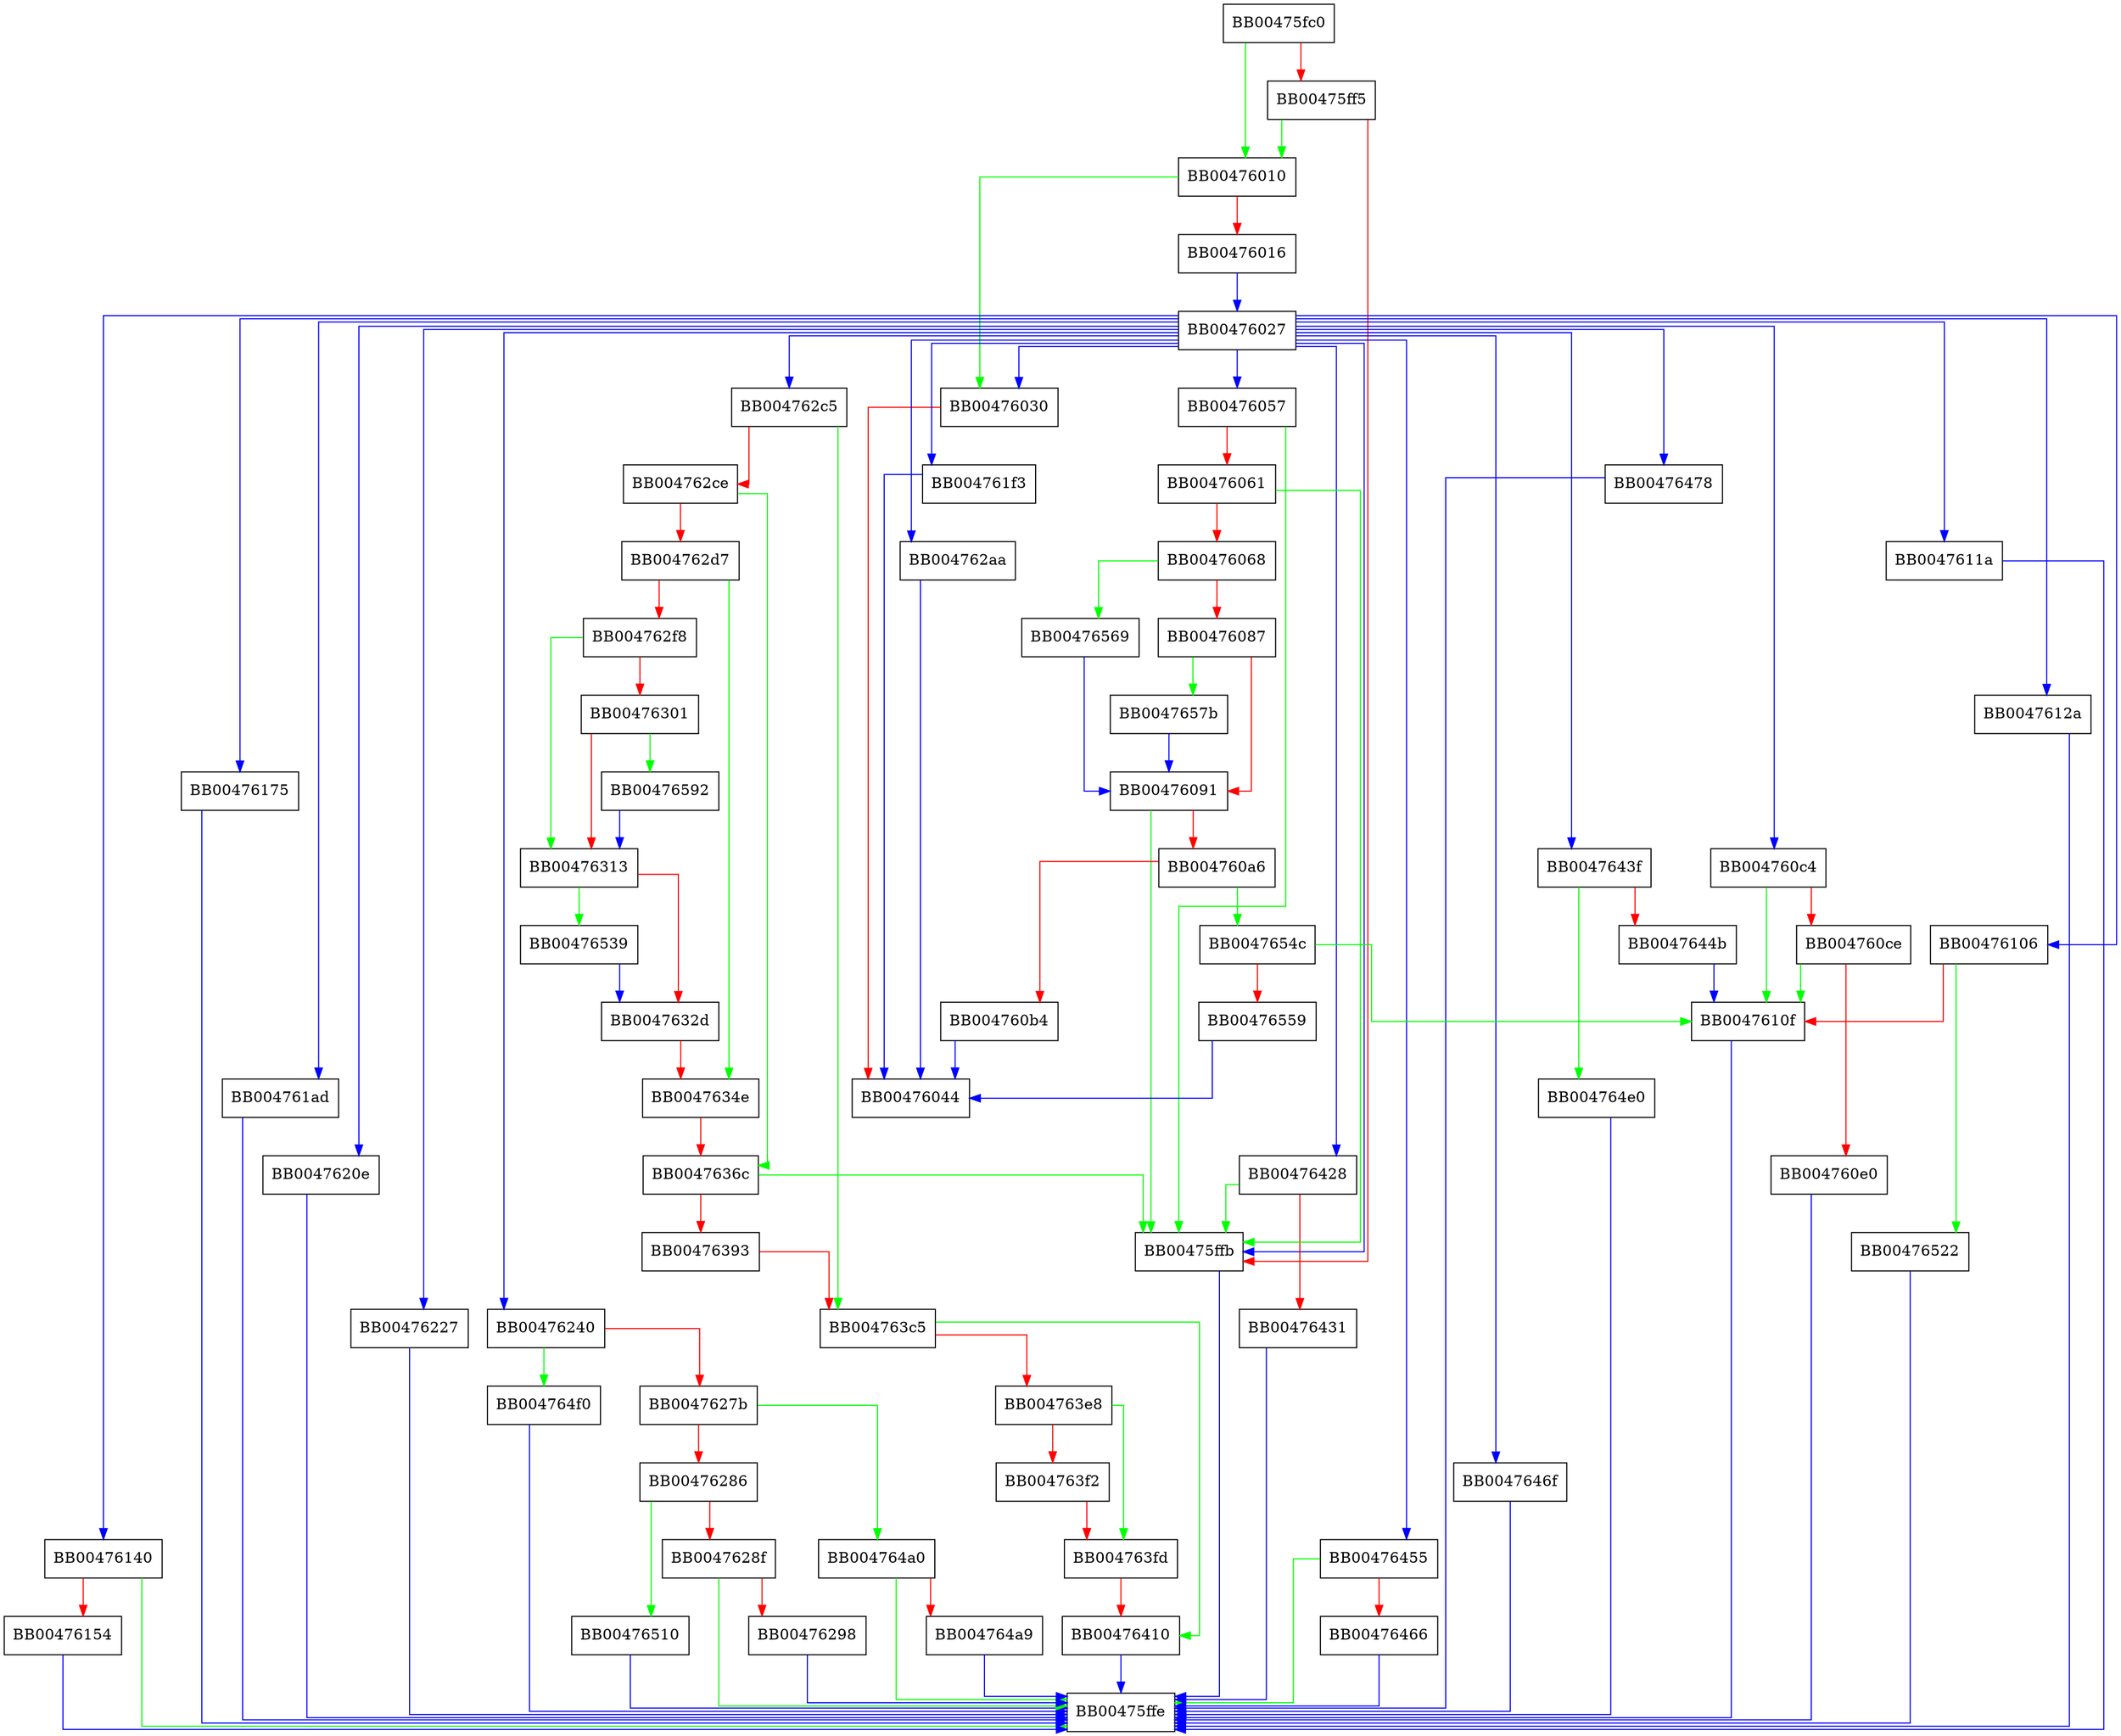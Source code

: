 digraph ssl_ctrl {
  node [shape="box"];
  graph [splines=ortho];
  BB00475fc0 -> BB00476010 [color="green"];
  BB00475fc0 -> BB00475ff5 [color="red"];
  BB00475ff5 -> BB00476010 [color="green"];
  BB00475ff5 -> BB00475ffb [color="red"];
  BB00475ffb -> BB00475ffe [color="blue"];
  BB00476010 -> BB00476030 [color="green"];
  BB00476010 -> BB00476016 [color="red"];
  BB00476016 -> BB00476027 [color="blue"];
  BB00476027 -> BB00476030 [color="blue"];
  BB00476027 -> BB00476057 [color="blue"];
  BB00476027 -> BB00475ffb [color="blue"];
  BB00476027 -> BB004760c4 [color="blue"];
  BB00476027 -> BB00476106 [color="blue"];
  BB00476027 -> BB0047611a [color="blue"];
  BB00476027 -> BB0047612a [color="blue"];
  BB00476027 -> BB00476140 [color="blue"];
  BB00476027 -> BB00476175 [color="blue"];
  BB00476027 -> BB004761ad [color="blue"];
  BB00476027 -> BB004761f3 [color="blue"];
  BB00476027 -> BB0047620e [color="blue"];
  BB00476027 -> BB00476227 [color="blue"];
  BB00476027 -> BB00476240 [color="blue"];
  BB00476027 -> BB004762aa [color="blue"];
  BB00476027 -> BB004762c5 [color="blue"];
  BB00476027 -> BB00476428 [color="blue"];
  BB00476027 -> BB0047643f [color="blue"];
  BB00476027 -> BB00476455 [color="blue"];
  BB00476027 -> BB0047646f [color="blue"];
  BB00476027 -> BB00476478 [color="blue"];
  BB00476030 -> BB00476044 [color="red"];
  BB00476057 -> BB00475ffb [color="green"];
  BB00476057 -> BB00476061 [color="red"];
  BB00476061 -> BB00475ffb [color="green"];
  BB00476061 -> BB00476068 [color="red"];
  BB00476068 -> BB00476569 [color="green"];
  BB00476068 -> BB00476087 [color="red"];
  BB00476087 -> BB0047657b [color="green"];
  BB00476087 -> BB00476091 [color="red"];
  BB00476091 -> BB00475ffb [color="green"];
  BB00476091 -> BB004760a6 [color="red"];
  BB004760a6 -> BB0047654c [color="green"];
  BB004760a6 -> BB004760b4 [color="red"];
  BB004760b4 -> BB00476044 [color="blue"];
  BB004760c4 -> BB0047610f [color="green"];
  BB004760c4 -> BB004760ce [color="red"];
  BB004760ce -> BB0047610f [color="green"];
  BB004760ce -> BB004760e0 [color="red"];
  BB004760e0 -> BB00475ffe [color="blue"];
  BB00476106 -> BB00476522 [color="green"];
  BB00476106 -> BB0047610f [color="red"];
  BB0047610f -> BB00475ffe [color="blue"];
  BB0047611a -> BB00475ffe [color="blue"];
  BB0047612a -> BB00475ffe [color="blue"];
  BB00476140 -> BB00475ffe [color="green"];
  BB00476140 -> BB00476154 [color="red"];
  BB00476154 -> BB00475ffe [color="blue"];
  BB00476175 -> BB00475ffe [color="blue"];
  BB004761ad -> BB00475ffe [color="blue"];
  BB004761f3 -> BB00476044 [color="blue"];
  BB0047620e -> BB00475ffe [color="blue"];
  BB00476227 -> BB00475ffe [color="blue"];
  BB00476240 -> BB004764f0 [color="green"];
  BB00476240 -> BB0047627b [color="red"];
  BB0047627b -> BB004764a0 [color="green"];
  BB0047627b -> BB00476286 [color="red"];
  BB00476286 -> BB00476510 [color="green"];
  BB00476286 -> BB0047628f [color="red"];
  BB0047628f -> BB00475ffe [color="green"];
  BB0047628f -> BB00476298 [color="red"];
  BB00476298 -> BB00475ffe [color="blue"];
  BB004762aa -> BB00476044 [color="blue"];
  BB004762c5 -> BB004763c5 [color="green"];
  BB004762c5 -> BB004762ce [color="red"];
  BB004762ce -> BB0047636c [color="green"];
  BB004762ce -> BB004762d7 [color="red"];
  BB004762d7 -> BB0047634e [color="green"];
  BB004762d7 -> BB004762f8 [color="red"];
  BB004762f8 -> BB00476313 [color="green"];
  BB004762f8 -> BB00476301 [color="red"];
  BB00476301 -> BB00476592 [color="green"];
  BB00476301 -> BB00476313 [color="red"];
  BB00476313 -> BB00476539 [color="green"];
  BB00476313 -> BB0047632d [color="red"];
  BB0047632d -> BB0047634e [color="red"];
  BB0047634e -> BB0047636c [color="red"];
  BB0047636c -> BB00475ffb [color="green"];
  BB0047636c -> BB00476393 [color="red"];
  BB00476393 -> BB004763c5 [color="red"];
  BB004763c5 -> BB00476410 [color="green"];
  BB004763c5 -> BB004763e8 [color="red"];
  BB004763e8 -> BB004763fd [color="green"];
  BB004763e8 -> BB004763f2 [color="red"];
  BB004763f2 -> BB004763fd [color="red"];
  BB004763fd -> BB00476410 [color="red"];
  BB00476410 -> BB00475ffe [color="blue"];
  BB00476428 -> BB00475ffb [color="green"];
  BB00476428 -> BB00476431 [color="red"];
  BB00476431 -> BB00475ffe [color="blue"];
  BB0047643f -> BB004764e0 [color="green"];
  BB0047643f -> BB0047644b [color="red"];
  BB0047644b -> BB0047610f [color="blue"];
  BB00476455 -> BB00475ffe [color="green"];
  BB00476455 -> BB00476466 [color="red"];
  BB00476466 -> BB00475ffe [color="blue"];
  BB0047646f -> BB00475ffe [color="blue"];
  BB00476478 -> BB00475ffe [color="blue"];
  BB004764a0 -> BB00475ffe [color="green"];
  BB004764a0 -> BB004764a9 [color="red"];
  BB004764a9 -> BB00475ffe [color="blue"];
  BB004764e0 -> BB00475ffe [color="blue"];
  BB004764f0 -> BB00475ffe [color="blue"];
  BB00476510 -> BB00475ffe [color="blue"];
  BB00476522 -> BB00475ffe [color="blue"];
  BB00476539 -> BB0047632d [color="blue"];
  BB0047654c -> BB0047610f [color="green"];
  BB0047654c -> BB00476559 [color="red"];
  BB00476559 -> BB00476044 [color="blue"];
  BB00476569 -> BB00476091 [color="blue"];
  BB0047657b -> BB00476091 [color="blue"];
  BB00476592 -> BB00476313 [color="blue"];
}